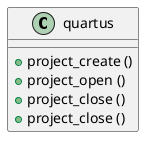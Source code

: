 '-- 
'-- Copyright (C) 2020 TclHdl
'--
'-- This is free software, licensed under the GNU General Public License v2.
'-- See /LICENSE for more information.
'--

@startuml

class quartus {
+project_create ()
+project_open ()
+project_close ()
+project_close ()
}

@enduml
